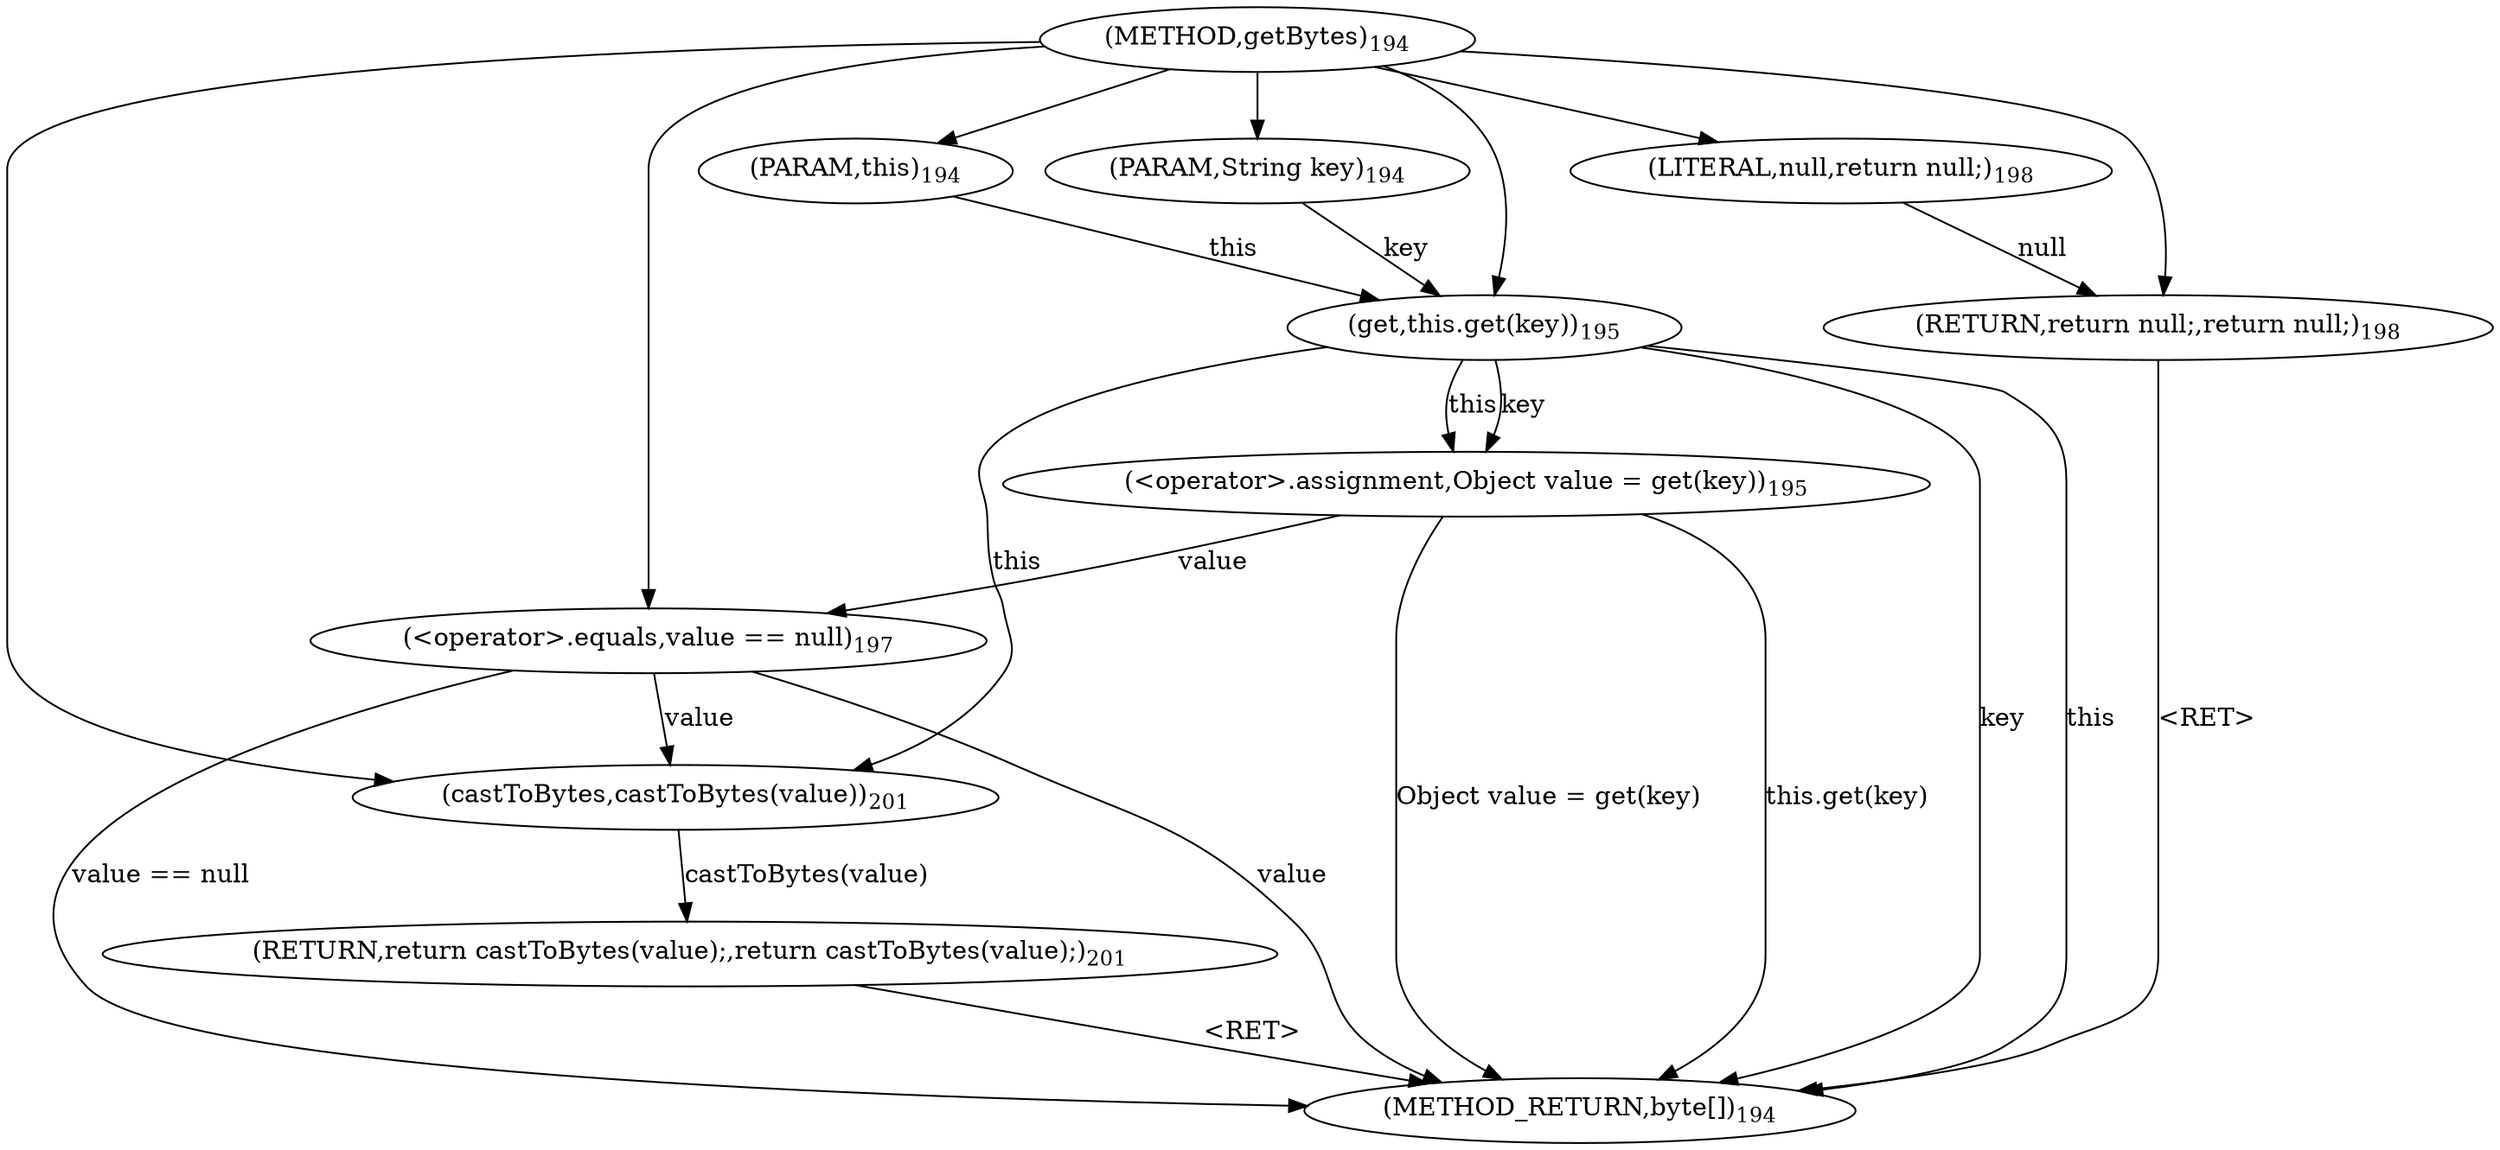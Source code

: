digraph "getBytes" {  
"640" [label = <(METHOD,getBytes)<SUB>194</SUB>> ]
"660" [label = <(METHOD_RETURN,byte[])<SUB>194</SUB>> ]
"13" [label = <(PARAM,this)<SUB>194</SUB>> ]
"641" [label = <(PARAM,String key)<SUB>194</SUB>> ]
"644" [label = <(&lt;operator&gt;.assignment,Object value = get(key))<SUB>195</SUB>> ]
"655" [label = <(RETURN,return castToBytes(value);,return castToBytes(value);)<SUB>201</SUB>> ]
"644" [label = <(&lt;operator&gt;.assignment,Object value = get(key))<SUB>195</SUB>> ]
"644" [label = <(&lt;operator&gt;.assignment,Object value = get(key))<SUB>195</SUB>> ]
"649" [label = <(&lt;operator&gt;.equals,value == null)<SUB>197</SUB>> ]
"656" [label = <(castToBytes,castToBytes(value))<SUB>201</SUB>> ]
"646" [label = <(get,this.get(key))<SUB>195</SUB>> ]
"646" [label = <(get,this.get(key))<SUB>195</SUB>> ]
"649" [label = <(&lt;operator&gt;.equals,value == null)<SUB>197</SUB>> ]
"649" [label = <(&lt;operator&gt;.equals,value == null)<SUB>197</SUB>> ]
"653" [label = <(RETURN,return null;,return null;)<SUB>198</SUB>> ]
"656" [label = <(castToBytes,castToBytes(value))<SUB>201</SUB>> ]
"656" [label = <(castToBytes,castToBytes(value))<SUB>201</SUB>> ]
"654" [label = <(LITERAL,null,return null;)<SUB>198</SUB>> ]
  "653" -> "660"  [ label = "&lt;RET&gt;"] 
  "655" -> "660"  [ label = "&lt;RET&gt;"] 
  "646" -> "660"  [ label = "this"] 
  "646" -> "660"  [ label = "key"] 
  "644" -> "660"  [ label = "this.get(key)"] 
  "644" -> "660"  [ label = "Object value = get(key)"] 
  "649" -> "660"  [ label = "value"] 
  "649" -> "660"  [ label = "value == null"] 
  "640" -> "13" 
  "640" -> "641" 
  "646" -> "644"  [ label = "this"] 
  "646" -> "644"  [ label = "key"] 
  "656" -> "655"  [ label = "castToBytes(value)"] 
  "13" -> "646"  [ label = "this"] 
  "640" -> "646" 
  "641" -> "646"  [ label = "key"] 
  "644" -> "649"  [ label = "value"] 
  "640" -> "649" 
  "654" -> "653"  [ label = "null"] 
  "640" -> "653" 
  "646" -> "656"  [ label = "this"] 
  "640" -> "656" 
  "649" -> "656"  [ label = "value"] 
  "640" -> "654" 
}
